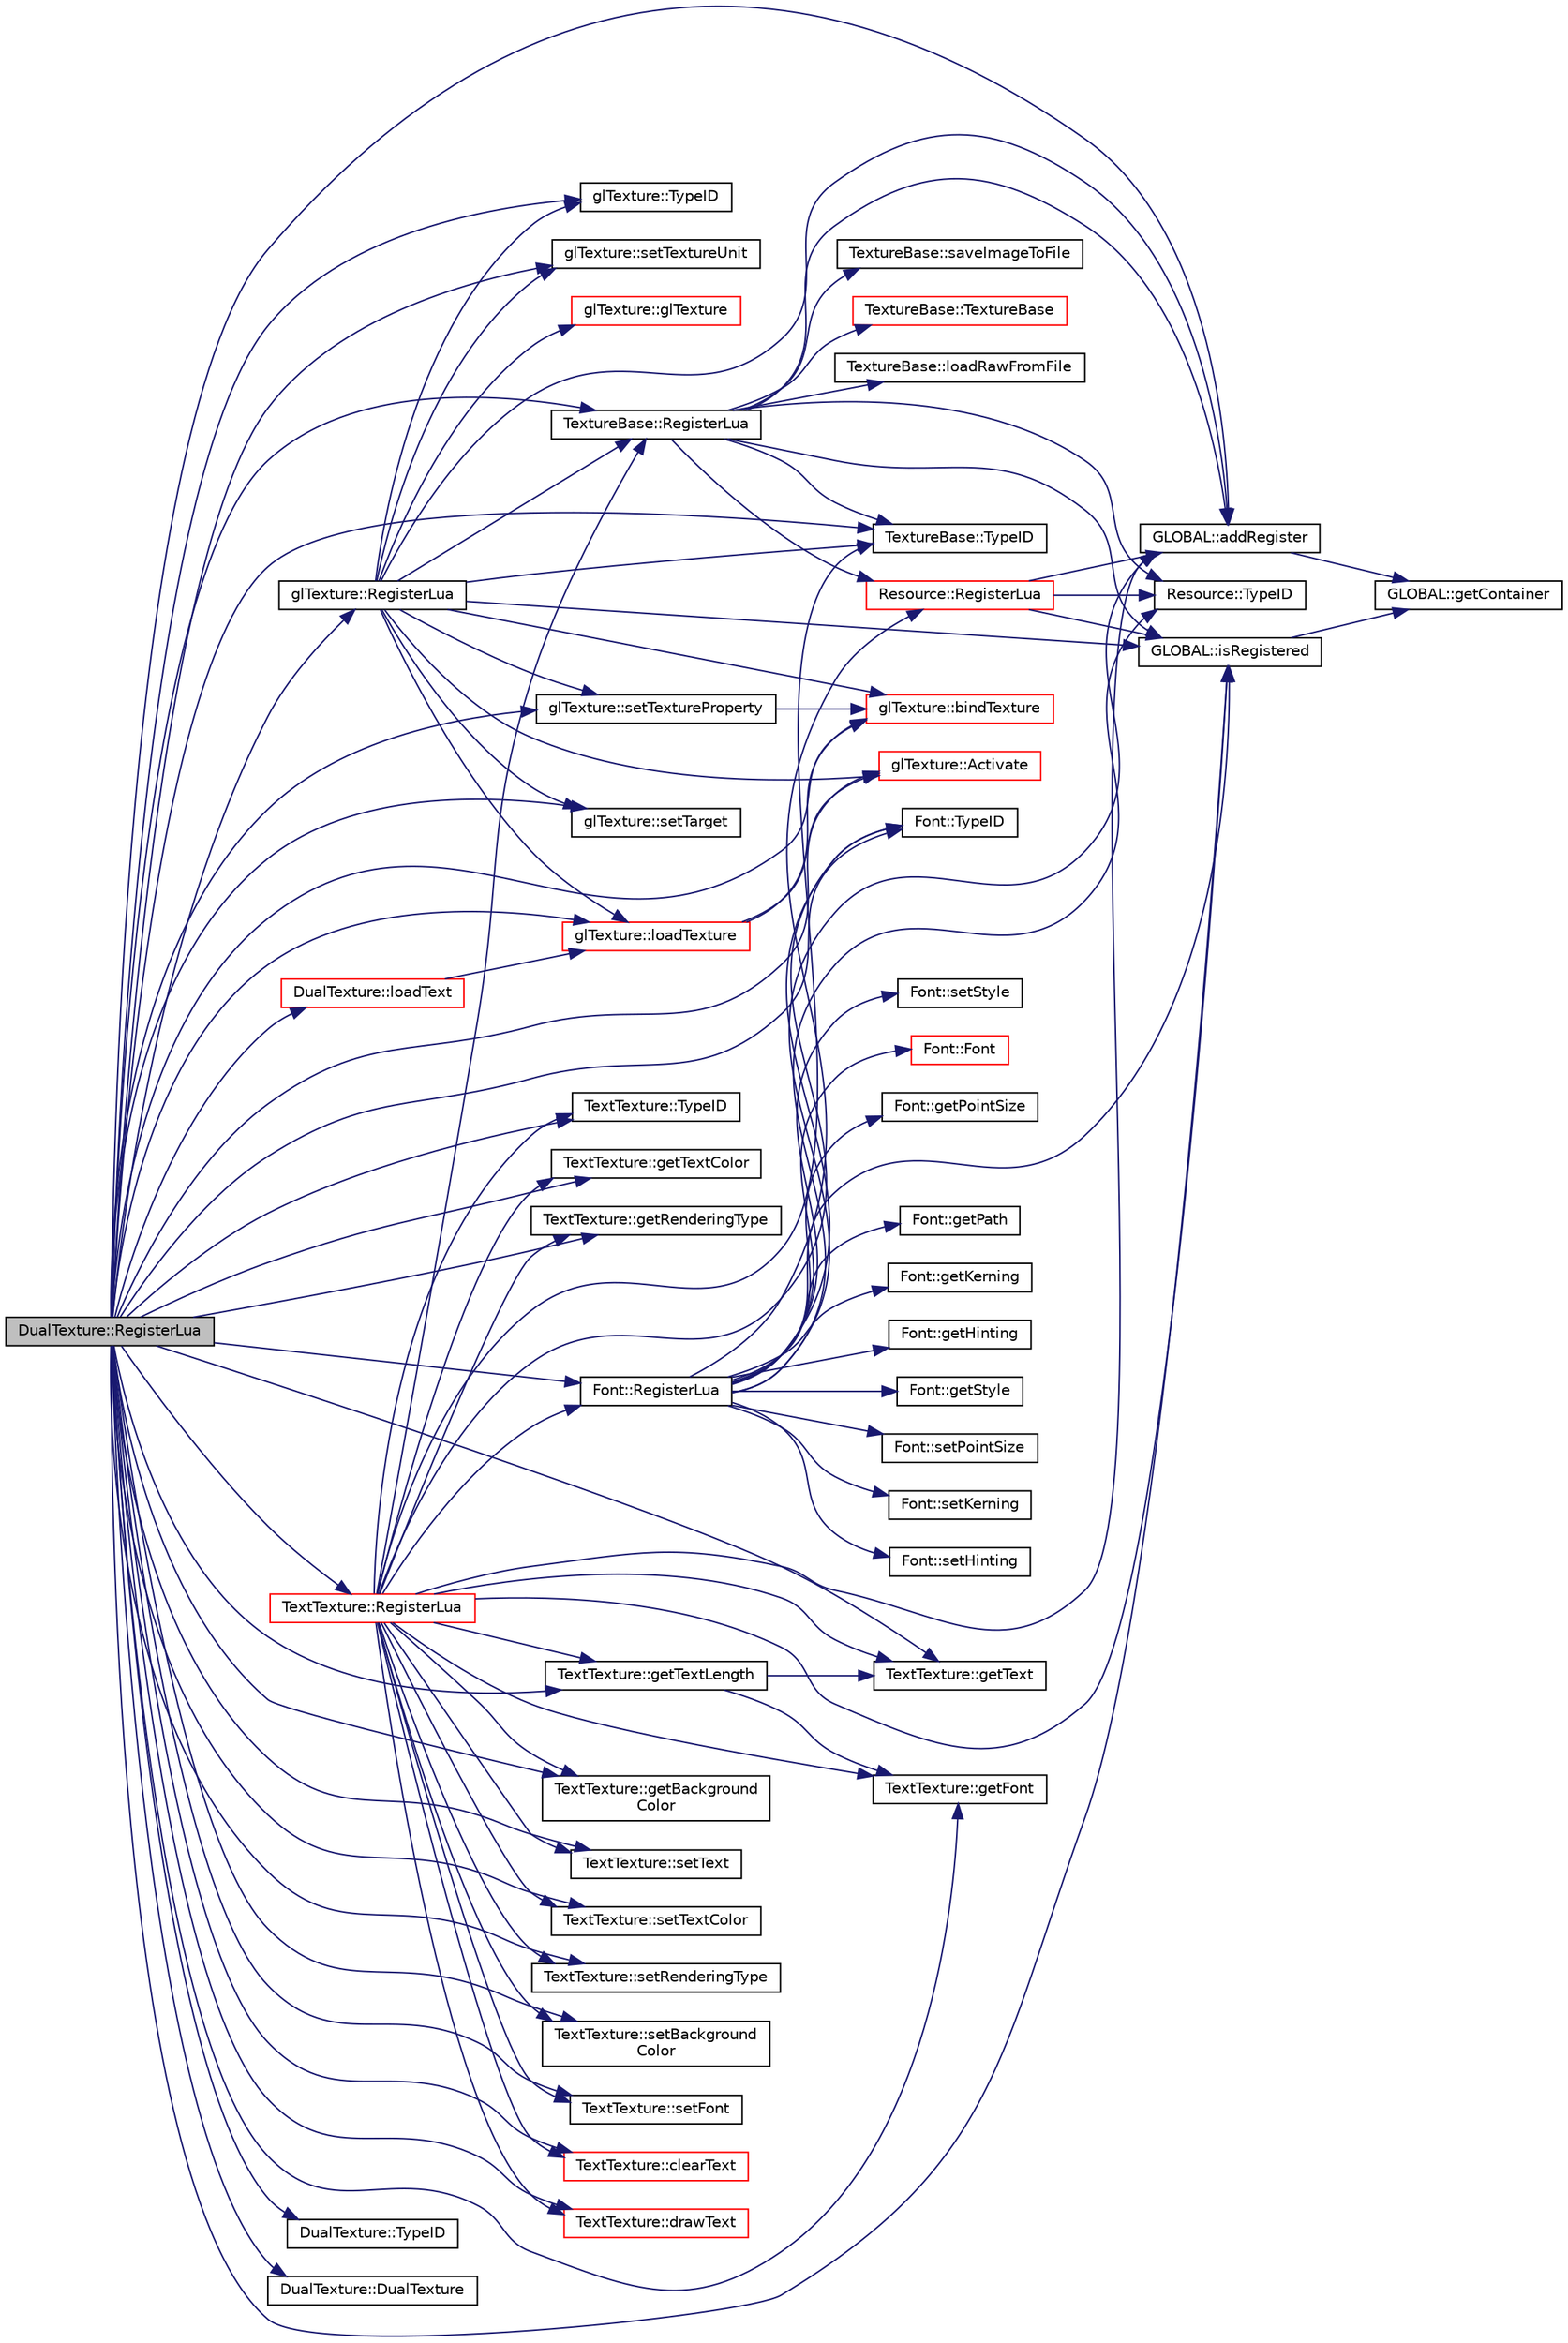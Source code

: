 digraph "DualTexture::RegisterLua"
{
  edge [fontname="Helvetica",fontsize="10",labelfontname="Helvetica",labelfontsize="10"];
  node [fontname="Helvetica",fontsize="10",shape=record];
  rankdir="LR";
  Node1 [label="DualTexture::RegisterLua",height=0.2,width=0.4,color="black", fillcolor="grey75", style="filled", fontcolor="black"];
  Node1 -> Node2 [color="midnightblue",fontsize="10",style="solid",fontname="Helvetica"];
  Node2 [label="GLOBAL::isRegistered",height=0.2,width=0.4,color="black", fillcolor="white", style="filled",URL="$namespace_g_l_o_b_a_l.html#a2694bc250653b6da682a4536a396298e"];
  Node2 -> Node3 [color="midnightblue",fontsize="10",style="solid",fontname="Helvetica"];
  Node3 [label="GLOBAL::getContainer",height=0.2,width=0.4,color="black", fillcolor="white", style="filled",URL="$namespace_g_l_o_b_a_l.html#a48421068f5a2961b446e71f3dba107e1"];
  Node1 -> Node4 [color="midnightblue",fontsize="10",style="solid",fontname="Helvetica"];
  Node4 [label="TextureBase::TypeID",height=0.2,width=0.4,color="black", fillcolor="white", style="filled",URL="$class_texture_base.html#af306c3f8257ed8cc7ee7eb2122ea5813"];
  Node1 -> Node5 [color="midnightblue",fontsize="10",style="solid",fontname="Helvetica"];
  Node5 [label="TextureBase::RegisterLua",height=0.2,width=0.4,color="black", fillcolor="white", style="filled",URL="$class_texture_base.html#aa43b50bcf6e4588fb1ad0df4a998f491"];
  Node5 -> Node2 [color="midnightblue",fontsize="10",style="solid",fontname="Helvetica"];
  Node5 -> Node6 [color="midnightblue",fontsize="10",style="solid",fontname="Helvetica"];
  Node6 [label="Resource::TypeID",height=0.2,width=0.4,color="black", fillcolor="white", style="filled",URL="$class_resource.html#a1efee3f7b74a3c200aa5191c841f1742"];
  Node5 -> Node7 [color="midnightblue",fontsize="10",style="solid",fontname="Helvetica"];
  Node7 [label="Resource::RegisterLua",height=0.2,width=0.4,color="red", fillcolor="white", style="filled",URL="$class_resource.html#ab9e43030c620a23b98ba593e40f9e461"];
  Node7 -> Node2 [color="midnightblue",fontsize="10",style="solid",fontname="Helvetica"];
  Node7 -> Node8 [color="midnightblue",fontsize="10",style="solid",fontname="Helvetica"];
  Node8 [label="GLOBAL::addRegister",height=0.2,width=0.4,color="black", fillcolor="white", style="filled",URL="$namespace_g_l_o_b_a_l.html#a232ab9edd3a847771c8ab47813a21c14"];
  Node8 -> Node3 [color="midnightblue",fontsize="10",style="solid",fontname="Helvetica"];
  Node7 -> Node6 [color="midnightblue",fontsize="10",style="solid",fontname="Helvetica"];
  Node5 -> Node8 [color="midnightblue",fontsize="10",style="solid",fontname="Helvetica"];
  Node5 -> Node4 [color="midnightblue",fontsize="10",style="solid",fontname="Helvetica"];
  Node5 -> Node9 [color="midnightblue",fontsize="10",style="solid",fontname="Helvetica"];
  Node9 [label="TextureBase::TextureBase",height=0.2,width=0.4,color="red", fillcolor="white", style="filled",URL="$class_texture_base.html#a4122f02aa0446f2f3e33d8593e0af3e7"];
  Node5 -> Node10 [color="midnightblue",fontsize="10",style="solid",fontname="Helvetica"];
  Node10 [label="TextureBase::loadRawFromFile",height=0.2,width=0.4,color="black", fillcolor="white", style="filled",URL="$class_texture_base.html#a19872c1788fd3f88baac18b386790b16"];
  Node5 -> Node11 [color="midnightblue",fontsize="10",style="solid",fontname="Helvetica"];
  Node11 [label="TextureBase::saveImageToFile",height=0.2,width=0.4,color="black", fillcolor="white", style="filled",URL="$class_texture_base.html#a9d017a33fe9d620486c10086bbfd3b09"];
  Node1 -> Node12 [color="midnightblue",fontsize="10",style="solid",fontname="Helvetica"];
  Node12 [label="Font::TypeID",height=0.2,width=0.4,color="black", fillcolor="white", style="filled",URL="$class_font.html#a85962df67d68e6e74727a19524763bdf"];
  Node1 -> Node13 [color="midnightblue",fontsize="10",style="solid",fontname="Helvetica"];
  Node13 [label="Font::RegisterLua",height=0.2,width=0.4,color="black", fillcolor="white", style="filled",URL="$class_font.html#a6ec40d13558f6daa4d13b052ced11349"];
  Node13 -> Node2 [color="midnightblue",fontsize="10",style="solid",fontname="Helvetica"];
  Node13 -> Node6 [color="midnightblue",fontsize="10",style="solid",fontname="Helvetica"];
  Node13 -> Node7 [color="midnightblue",fontsize="10",style="solid",fontname="Helvetica"];
  Node13 -> Node8 [color="midnightblue",fontsize="10",style="solid",fontname="Helvetica"];
  Node13 -> Node12 [color="midnightblue",fontsize="10",style="solid",fontname="Helvetica"];
  Node13 -> Node14 [color="midnightblue",fontsize="10",style="solid",fontname="Helvetica"];
  Node14 [label="Font::Font",height=0.2,width=0.4,color="red", fillcolor="white", style="filled",URL="$class_font.html#a4e6a119206f505522100221c1fafde45"];
  Node13 -> Node15 [color="midnightblue",fontsize="10",style="solid",fontname="Helvetica"];
  Node15 [label="Font::getPointSize",height=0.2,width=0.4,color="black", fillcolor="white", style="filled",URL="$class_font.html#ab09b0ba468fb95322bb6e5ab2394bde5"];
  Node13 -> Node16 [color="midnightblue",fontsize="10",style="solid",fontname="Helvetica"];
  Node16 [label="Font::getPath",height=0.2,width=0.4,color="black", fillcolor="white", style="filled",URL="$class_font.html#a749d8863cd1c27ed20f31601ab626ace"];
  Node13 -> Node17 [color="midnightblue",fontsize="10",style="solid",fontname="Helvetica"];
  Node17 [label="Font::getKerning",height=0.2,width=0.4,color="black", fillcolor="white", style="filled",URL="$class_font.html#a19f7e16ec835c284841a959e1167894b"];
  Node13 -> Node18 [color="midnightblue",fontsize="10",style="solid",fontname="Helvetica"];
  Node18 [label="Font::getHinting",height=0.2,width=0.4,color="black", fillcolor="white", style="filled",URL="$class_font.html#a4bf9ee234399615f4e801bb7adfc7983"];
  Node13 -> Node19 [color="midnightblue",fontsize="10",style="solid",fontname="Helvetica"];
  Node19 [label="Font::getStyle",height=0.2,width=0.4,color="black", fillcolor="white", style="filled",URL="$class_font.html#ad57148513a418309f1154e8d712ce256"];
  Node13 -> Node20 [color="midnightblue",fontsize="10",style="solid",fontname="Helvetica"];
  Node20 [label="Font::setPointSize",height=0.2,width=0.4,color="black", fillcolor="white", style="filled",URL="$class_font.html#aa990c33e00417c230173302e0703ad36"];
  Node13 -> Node21 [color="midnightblue",fontsize="10",style="solid",fontname="Helvetica"];
  Node21 [label="Font::setKerning",height=0.2,width=0.4,color="black", fillcolor="white", style="filled",URL="$class_font.html#a8dbc3c3ecea5ff5feed3b4c3cda92b2e"];
  Node13 -> Node22 [color="midnightblue",fontsize="10",style="solid",fontname="Helvetica"];
  Node22 [label="Font::setHinting",height=0.2,width=0.4,color="black", fillcolor="white", style="filled",URL="$class_font.html#af985b57a40eb60c6ad8e149a01d49ea9"];
  Node13 -> Node23 [color="midnightblue",fontsize="10",style="solid",fontname="Helvetica"];
  Node23 [label="Font::setStyle",height=0.2,width=0.4,color="black", fillcolor="white", style="filled",URL="$class_font.html#a9245b6a59c9e2c53758101888dd04a59"];
  Node1 -> Node24 [color="midnightblue",fontsize="10",style="solid",fontname="Helvetica"];
  Node24 [label="glTexture::TypeID",height=0.2,width=0.4,color="black", fillcolor="white", style="filled",URL="$classgl_texture.html#a7d5e06f3cb459f50212bc80a0558b673"];
  Node1 -> Node25 [color="midnightblue",fontsize="10",style="solid",fontname="Helvetica"];
  Node25 [label="glTexture::RegisterLua",height=0.2,width=0.4,color="black", fillcolor="white", style="filled",URL="$classgl_texture.html#a9fcc8a1169a976f4386a8b12d363c69f"];
  Node25 -> Node2 [color="midnightblue",fontsize="10",style="solid",fontname="Helvetica"];
  Node25 -> Node4 [color="midnightblue",fontsize="10",style="solid",fontname="Helvetica"];
  Node25 -> Node5 [color="midnightblue",fontsize="10",style="solid",fontname="Helvetica"];
  Node25 -> Node8 [color="midnightblue",fontsize="10",style="solid",fontname="Helvetica"];
  Node25 -> Node24 [color="midnightblue",fontsize="10",style="solid",fontname="Helvetica"];
  Node25 -> Node26 [color="midnightblue",fontsize="10",style="solid",fontname="Helvetica"];
  Node26 [label="glTexture::glTexture",height=0.2,width=0.4,color="red", fillcolor="white", style="filled",URL="$classgl_texture.html#a2ed698de08adb8cb12a903032d45ad6c"];
  Node25 -> Node27 [color="midnightblue",fontsize="10",style="solid",fontname="Helvetica"];
  Node27 [label="glTexture::bindTexture",height=0.2,width=0.4,color="red", fillcolor="white", style="filled",URL="$classgl_texture.html#a4a57ea63b651bce11285385a8d70f2e8"];
  Node25 -> Node28 [color="midnightblue",fontsize="10",style="solid",fontname="Helvetica"];
  Node28 [label="glTexture::Activate",height=0.2,width=0.4,color="red", fillcolor="white", style="filled",URL="$classgl_texture.html#a264f2530134bb74518e50084df583388"];
  Node25 -> Node29 [color="midnightblue",fontsize="10",style="solid",fontname="Helvetica"];
  Node29 [label="glTexture::loadTexture",height=0.2,width=0.4,color="red", fillcolor="white", style="filled",URL="$classgl_texture.html#aa6d49727fc5e8f837ede6b3e6ccc3f16"];
  Node29 -> Node28 [color="midnightblue",fontsize="10",style="solid",fontname="Helvetica"];
  Node29 -> Node27 [color="midnightblue",fontsize="10",style="solid",fontname="Helvetica"];
  Node25 -> Node30 [color="midnightblue",fontsize="10",style="solid",fontname="Helvetica"];
  Node30 [label="glTexture::setTextureProperty",height=0.2,width=0.4,color="black", fillcolor="white", style="filled",URL="$classgl_texture.html#af7326bc09eecba03875c938b12bdeb89"];
  Node30 -> Node27 [color="midnightblue",fontsize="10",style="solid",fontname="Helvetica"];
  Node25 -> Node31 [color="midnightblue",fontsize="10",style="solid",fontname="Helvetica"];
  Node31 [label="glTexture::setTextureUnit",height=0.2,width=0.4,color="black", fillcolor="white", style="filled",URL="$classgl_texture.html#a7b732f2d890dd8795d5242936c43cd51"];
  Node25 -> Node32 [color="midnightblue",fontsize="10",style="solid",fontname="Helvetica"];
  Node32 [label="glTexture::setTarget",height=0.2,width=0.4,color="black", fillcolor="white", style="filled",URL="$classgl_texture.html#af1bde65c31d4824547da6f34c3e7cea7"];
  Node1 -> Node33 [color="midnightblue",fontsize="10",style="solid",fontname="Helvetica"];
  Node33 [label="TextTexture::TypeID",height=0.2,width=0.4,color="black", fillcolor="white", style="filled",URL="$class_text_texture.html#a38de9d22b00231d8db2e8804fbc9098e"];
  Node1 -> Node34 [color="midnightblue",fontsize="10",style="solid",fontname="Helvetica"];
  Node34 [label="TextTexture::RegisterLua",height=0.2,width=0.4,color="red", fillcolor="white", style="filled",URL="$class_text_texture.html#a58d0d0405dcc89c2984e79a4a4855800"];
  Node34 -> Node2 [color="midnightblue",fontsize="10",style="solid",fontname="Helvetica"];
  Node34 -> Node4 [color="midnightblue",fontsize="10",style="solid",fontname="Helvetica"];
  Node34 -> Node5 [color="midnightblue",fontsize="10",style="solid",fontname="Helvetica"];
  Node34 -> Node12 [color="midnightblue",fontsize="10",style="solid",fontname="Helvetica"];
  Node34 -> Node13 [color="midnightblue",fontsize="10",style="solid",fontname="Helvetica"];
  Node34 -> Node8 [color="midnightblue",fontsize="10",style="solid",fontname="Helvetica"];
  Node34 -> Node33 [color="midnightblue",fontsize="10",style="solid",fontname="Helvetica"];
  Node34 -> Node35 [color="midnightblue",fontsize="10",style="solid",fontname="Helvetica"];
  Node35 [label="TextTexture::getText",height=0.2,width=0.4,color="black", fillcolor="white", style="filled",URL="$class_text_texture.html#a45fb63e1bf164480d346cc58ecab4738"];
  Node34 -> Node36 [color="midnightblue",fontsize="10",style="solid",fontname="Helvetica"];
  Node36 [label="TextTexture::getTextColor",height=0.2,width=0.4,color="black", fillcolor="white", style="filled",URL="$class_text_texture.html#a9e1315a4a4ff73a9456747eba9029dc8"];
  Node34 -> Node37 [color="midnightblue",fontsize="10",style="solid",fontname="Helvetica"];
  Node37 [label="TextTexture::getRenderingType",height=0.2,width=0.4,color="black", fillcolor="white", style="filled",URL="$class_text_texture.html#a4df500bd94a7782ef2331a6337a723ed"];
  Node34 -> Node38 [color="midnightblue",fontsize="10",style="solid",fontname="Helvetica"];
  Node38 [label="TextTexture::getBackground\lColor",height=0.2,width=0.4,color="black", fillcolor="white", style="filled",URL="$class_text_texture.html#a7dab92f3204d08d7fbb23735798ea064"];
  Node34 -> Node39 [color="midnightblue",fontsize="10",style="solid",fontname="Helvetica"];
  Node39 [label="TextTexture::getFont",height=0.2,width=0.4,color="black", fillcolor="white", style="filled",URL="$class_text_texture.html#a3ea046dc5bf04c0fc6ad948706cf3249"];
  Node34 -> Node40 [color="midnightblue",fontsize="10",style="solid",fontname="Helvetica"];
  Node40 [label="TextTexture::setText",height=0.2,width=0.4,color="black", fillcolor="white", style="filled",URL="$class_text_texture.html#aed9db3827000e61ec30bcdcb10f7d40f"];
  Node34 -> Node41 [color="midnightblue",fontsize="10",style="solid",fontname="Helvetica"];
  Node41 [label="TextTexture::setTextColor",height=0.2,width=0.4,color="black", fillcolor="white", style="filled",URL="$class_text_texture.html#a9c43495e4127f81a29e3539444361d7a"];
  Node34 -> Node42 [color="midnightblue",fontsize="10",style="solid",fontname="Helvetica"];
  Node42 [label="TextTexture::setRenderingType",height=0.2,width=0.4,color="black", fillcolor="white", style="filled",URL="$class_text_texture.html#a0d1ded8682924e0838a71c16de9f2b13"];
  Node34 -> Node43 [color="midnightblue",fontsize="10",style="solid",fontname="Helvetica"];
  Node43 [label="TextTexture::setBackground\lColor",height=0.2,width=0.4,color="black", fillcolor="white", style="filled",URL="$class_text_texture.html#a3ec2022c607f42ca8f726c810a817a6f"];
  Node34 -> Node44 [color="midnightblue",fontsize="10",style="solid",fontname="Helvetica"];
  Node44 [label="TextTexture::setFont",height=0.2,width=0.4,color="black", fillcolor="white", style="filled",URL="$class_text_texture.html#ae21ceae4778ba4250f389fd0651edacf"];
  Node34 -> Node45 [color="midnightblue",fontsize="10",style="solid",fontname="Helvetica"];
  Node45 [label="TextTexture::clearText",height=0.2,width=0.4,color="red", fillcolor="white", style="filled",URL="$class_text_texture.html#a7385a744ed1273432313f42ff127c7bb"];
  Node34 -> Node46 [color="midnightblue",fontsize="10",style="solid",fontname="Helvetica"];
  Node46 [label="TextTexture::drawText",height=0.2,width=0.4,color="red", fillcolor="white", style="filled",URL="$class_text_texture.html#a2b2ff8e62f89c69b45f843246a1b1247"];
  Node34 -> Node47 [color="midnightblue",fontsize="10",style="solid",fontname="Helvetica"];
  Node47 [label="TextTexture::getTextLength",height=0.2,width=0.4,color="black", fillcolor="white", style="filled",URL="$class_text_texture.html#afdefd00cd88664fb274e0f10d9798512"];
  Node47 -> Node35 [color="midnightblue",fontsize="10",style="solid",fontname="Helvetica"];
  Node47 -> Node39 [color="midnightblue",fontsize="10",style="solid",fontname="Helvetica"];
  Node1 -> Node8 [color="midnightblue",fontsize="10",style="solid",fontname="Helvetica"];
  Node1 -> Node48 [color="midnightblue",fontsize="10",style="solid",fontname="Helvetica"];
  Node48 [label="DualTexture::TypeID",height=0.2,width=0.4,color="black", fillcolor="white", style="filled",URL="$class_dual_texture.html#a2aa04ec1343eb7e90f8947cb3d1349f7"];
  Node1 -> Node49 [color="midnightblue",fontsize="10",style="solid",fontname="Helvetica"];
  Node49 [label="DualTexture::DualTexture",height=0.2,width=0.4,color="black", fillcolor="white", style="filled",URL="$class_dual_texture.html#aee512828fc6fe8aa4745305b38b9eb9e"];
  Node1 -> Node27 [color="midnightblue",fontsize="10",style="solid",fontname="Helvetica"];
  Node1 -> Node28 [color="midnightblue",fontsize="10",style="solid",fontname="Helvetica"];
  Node1 -> Node29 [color="midnightblue",fontsize="10",style="solid",fontname="Helvetica"];
  Node1 -> Node30 [color="midnightblue",fontsize="10",style="solid",fontname="Helvetica"];
  Node1 -> Node31 [color="midnightblue",fontsize="10",style="solid",fontname="Helvetica"];
  Node1 -> Node32 [color="midnightblue",fontsize="10",style="solid",fontname="Helvetica"];
  Node1 -> Node35 [color="midnightblue",fontsize="10",style="solid",fontname="Helvetica"];
  Node1 -> Node36 [color="midnightblue",fontsize="10",style="solid",fontname="Helvetica"];
  Node1 -> Node37 [color="midnightblue",fontsize="10",style="solid",fontname="Helvetica"];
  Node1 -> Node38 [color="midnightblue",fontsize="10",style="solid",fontname="Helvetica"];
  Node1 -> Node39 [color="midnightblue",fontsize="10",style="solid",fontname="Helvetica"];
  Node1 -> Node40 [color="midnightblue",fontsize="10",style="solid",fontname="Helvetica"];
  Node1 -> Node41 [color="midnightblue",fontsize="10",style="solid",fontname="Helvetica"];
  Node1 -> Node42 [color="midnightblue",fontsize="10",style="solid",fontname="Helvetica"];
  Node1 -> Node43 [color="midnightblue",fontsize="10",style="solid",fontname="Helvetica"];
  Node1 -> Node44 [color="midnightblue",fontsize="10",style="solid",fontname="Helvetica"];
  Node1 -> Node45 [color="midnightblue",fontsize="10",style="solid",fontname="Helvetica"];
  Node1 -> Node46 [color="midnightblue",fontsize="10",style="solid",fontname="Helvetica"];
  Node1 -> Node50 [color="midnightblue",fontsize="10",style="solid",fontname="Helvetica"];
  Node50 [label="DualTexture::loadText",height=0.2,width=0.4,color="red", fillcolor="white", style="filled",URL="$class_dual_texture.html#a0c28ce02353d441b518ef8507e59a86f"];
  Node50 -> Node29 [color="midnightblue",fontsize="10",style="solid",fontname="Helvetica"];
  Node1 -> Node47 [color="midnightblue",fontsize="10",style="solid",fontname="Helvetica"];
}
